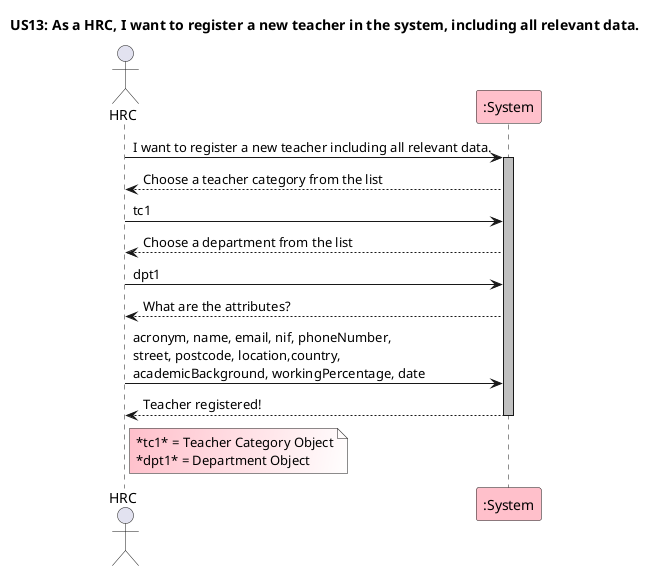 @startuml

title US13: As a HRC, I want to register a new teacher in the system, including all relevant data.

actor HRC
participant ":System" as System #Pink

HRC -> System: I want to register a new teacher including all relevant data.
activate System #silver
System --> HRC: Choose a teacher category from the list
HRC -> System: tc1
System --> HRC: Choose a department from the list
HRC -> System: dpt1
System --> HRC: What are the attributes?
HRC -> System: acronym, name, email, nif, phoneNumber,\nstreet, postcode, location,country,\nacademicBackground, workingPercentage, date
System --> HRC: Teacher registered!
deactivate System


Note Right HRC #Pink/White
    *tc1* = Teacher Category Object
    *dpt1* = Department Object
End Note
@enduml